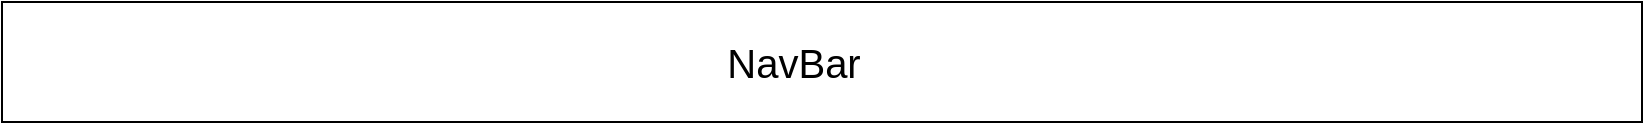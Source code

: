 <mxfile version="21.6.2" type="github">
  <diagram name="Страница 1" id="lRytPPyJrX4_acMXls5d">
    <mxGraphModel dx="1434" dy="756" grid="1" gridSize="10" guides="1" tooltips="1" connect="1" arrows="1" fold="1" page="1" pageScale="1" pageWidth="827" pageHeight="1169" math="0" shadow="0">
      <root>
        <mxCell id="0" />
        <mxCell id="1" parent="0" />
        <mxCell id="TgzRCEXpp8UMxFJc2Usx-1" value="" style="rounded=0;whiteSpace=wrap;html=1;" vertex="1" parent="1">
          <mxGeometry x="4" width="820" height="60" as="geometry" />
        </mxCell>
        <mxCell id="TgzRCEXpp8UMxFJc2Usx-2" value="&lt;span style=&quot;font-size: 20px;&quot;&gt;NavBar&lt;br&gt;&lt;/span&gt;" style="text;html=1;strokeColor=none;fillColor=none;align=center;verticalAlign=middle;whiteSpace=wrap;rounded=0;" vertex="1" parent="1">
          <mxGeometry x="370" y="15" width="60" height="30" as="geometry" />
        </mxCell>
      </root>
    </mxGraphModel>
  </diagram>
</mxfile>
